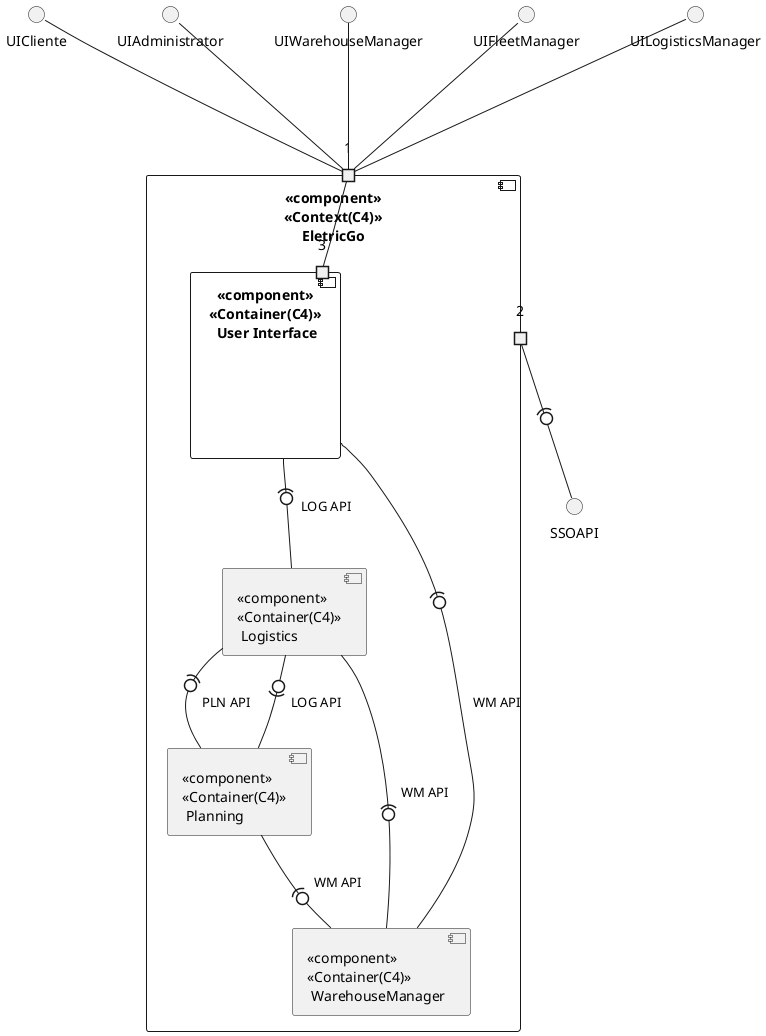 
@startuml
component "<<component>>\n<<Context(C4)>>\nEletricGo" as c2 {
  component "<<component>>\n<<Container(C4)>>\n User Interface" as UI{
        portin 3
  }
  component "<<component>>\n<<Container(C4)>>\n WarehouseManager" as WMNG
  component "<<component>>\n<<Container(C4)>>\n Logistics" as LG
  component "<<component>>\n<<Container(C4)>>\n Planning" as PL
  portin 1
  portout 2

}

interface UICliente as CL
interface UIAdministrator as ADM
interface UIWarehouseManager as MNG
interface UIFleetManager as FMNG
interface UILogisticsManager as LMNG

CL --- 1
ADM --- 1
MNG --- 1
FMNG --- 1
LMNG --- 1

2 -(0- SSOAPI

3--1

UI -(0- WMNG : "" WM API ""
UI -(0- LG: "" LOG API ""
PL -(0- LG : "" LOG API ""
LG -(0- PL : "" PLN API ""
PL -(0- WMNG : "" WM API ""
LG -(0- WMNG : "" WM API ""

@enduml
